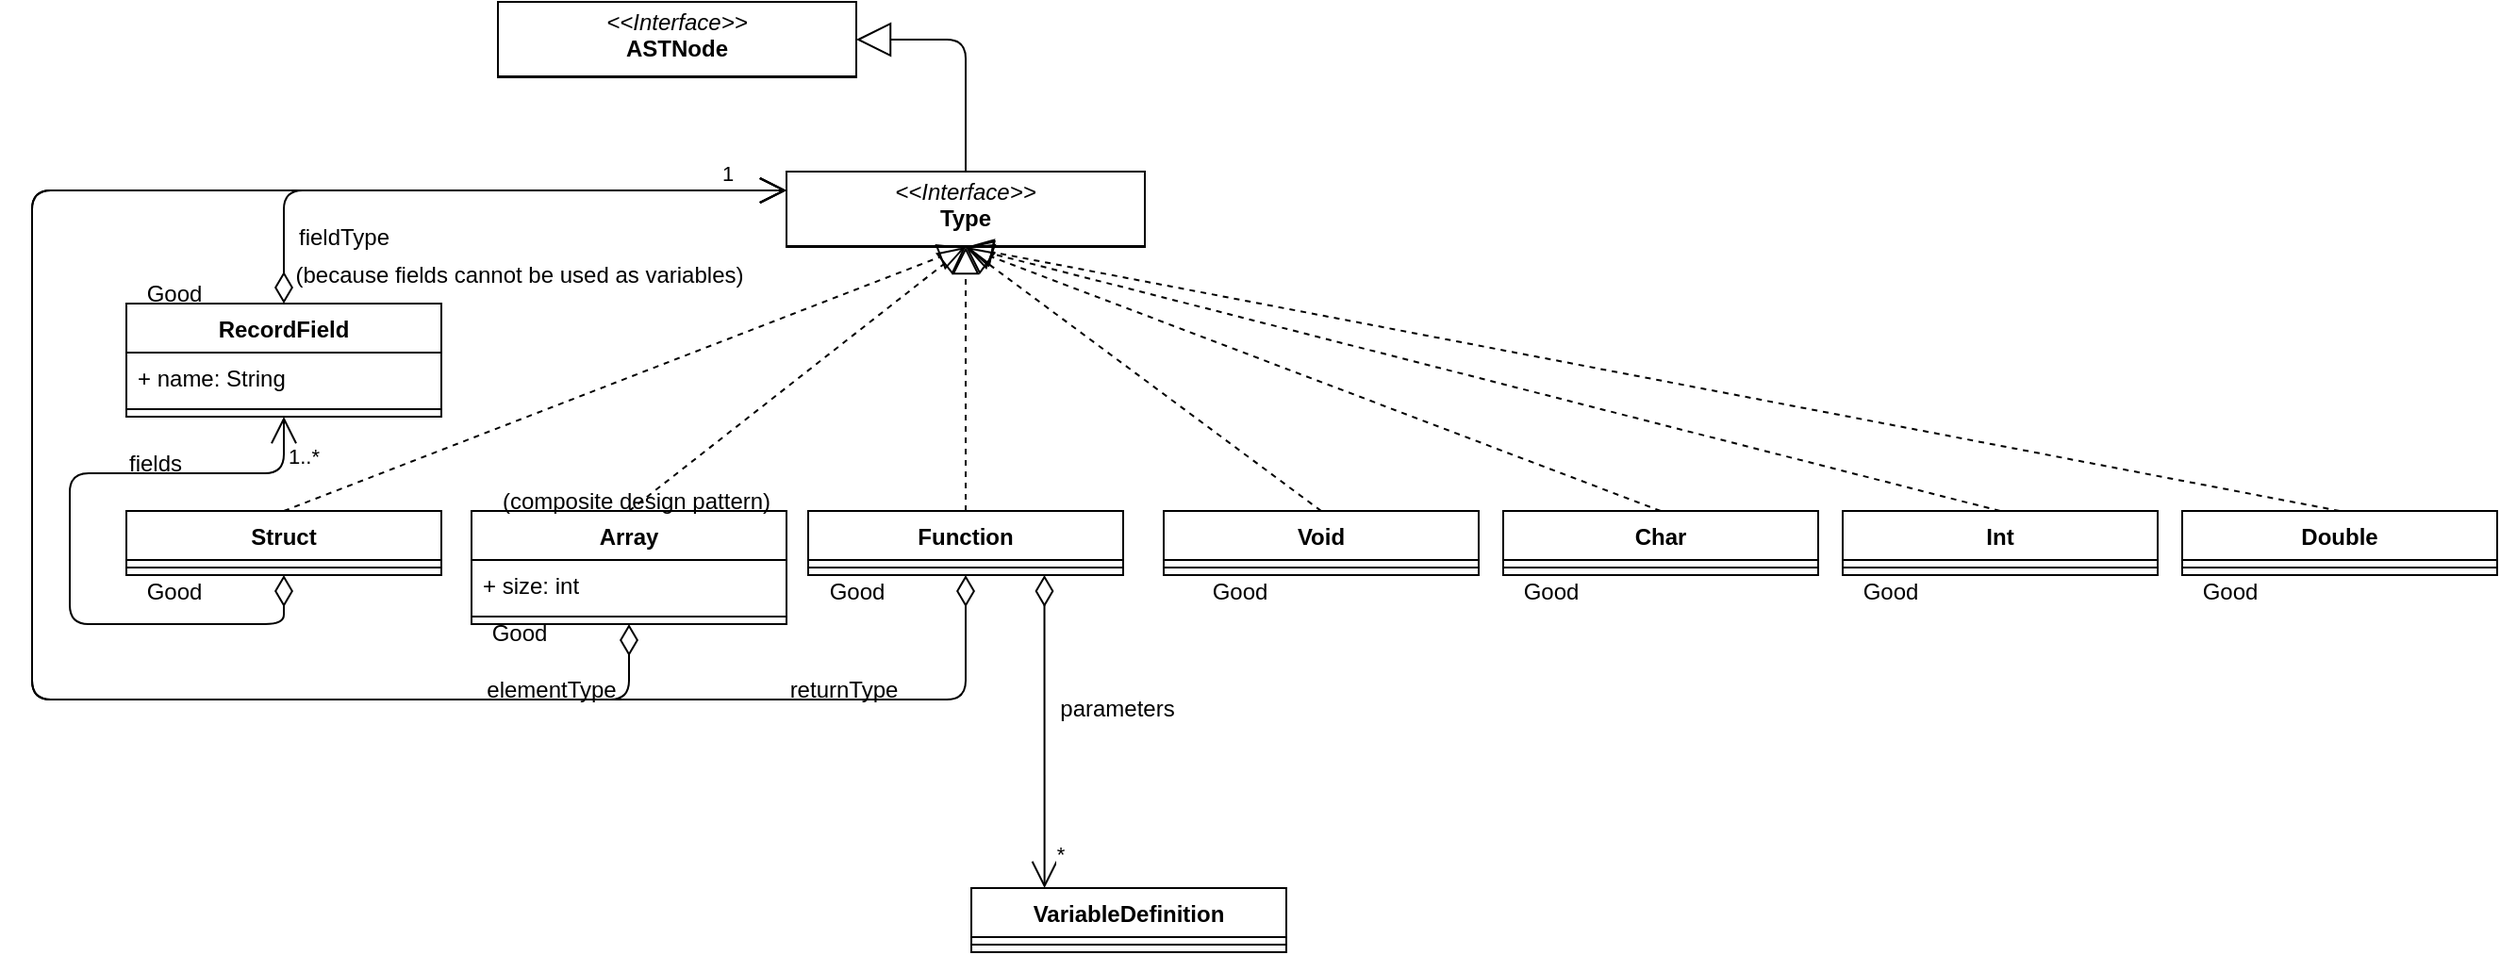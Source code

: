 <mxfile version="26.0.10">
  <diagram id="vZv2f6N4h2fVlUgS8-mH" name="Page-1">
    <mxGraphModel dx="2501" dy="822" grid="1" gridSize="10" guides="1" tooltips="1" connect="1" arrows="1" fold="1" page="1" pageScale="1" pageWidth="827" pageHeight="1169" math="0" shadow="0">
      <root>
        <mxCell id="0" />
        <mxCell id="1" parent="0" />
        <mxCell id="qDmh4E7eHORQxxPNip07-1" value="&lt;p style=&quot;margin:0px;margin-top:4px;text-align:center;&quot;&gt;&lt;i&gt;&amp;lt;&amp;lt;Interface&amp;gt;&amp;gt;&lt;/i&gt;&lt;br&gt;&lt;b&gt;Type&lt;/b&gt;&lt;/p&gt;&lt;hr size=&quot;1&quot; style=&quot;border-style:solid;&quot;&gt;&lt;p style=&quot;margin:0px;margin-left:4px;&quot;&gt;&lt;br&gt;&lt;/p&gt;" style="verticalAlign=top;align=left;overflow=fill;html=1;whiteSpace=wrap;" parent="1" vertex="1">
          <mxGeometry x="340" y="160" width="190" height="40" as="geometry" />
        </mxCell>
        <mxCell id="m8TIpPy7Mk842vxSw2Hj-17" value="Array" style="swimlane;fontStyle=1;align=center;verticalAlign=top;childLayout=stackLayout;horizontal=1;startSize=26;horizontalStack=0;resizeParent=1;resizeParentMax=0;resizeLast=0;collapsible=1;marginBottom=0;" parent="1" vertex="1">
          <mxGeometry x="173" y="340" width="167" height="60" as="geometry" />
        </mxCell>
        <mxCell id="t9cNxtIbSkjLACaHrAch-34" value="+ size: int" style="text;strokeColor=none;fillColor=none;align=left;verticalAlign=top;spacingLeft=4;spacingRight=4;overflow=hidden;rotatable=0;points=[[0,0.5],[1,0.5]];portConstraint=eastwest;" parent="m8TIpPy7Mk842vxSw2Hj-17" vertex="1">
          <mxGeometry y="26" width="167" height="26" as="geometry" />
        </mxCell>
        <mxCell id="m8TIpPy7Mk842vxSw2Hj-19" value="" style="line;strokeWidth=1;fillColor=none;align=left;verticalAlign=middle;spacingTop=-1;spacingLeft=3;spacingRight=3;rotatable=0;labelPosition=right;points=[];portConstraint=eastwest;" parent="m8TIpPy7Mk842vxSw2Hj-17" vertex="1">
          <mxGeometry y="52" width="167" height="8" as="geometry" />
        </mxCell>
        <mxCell id="m8TIpPy7Mk842vxSw2Hj-21" value="Function" style="swimlane;fontStyle=1;align=center;verticalAlign=top;childLayout=stackLayout;horizontal=1;startSize=26;horizontalStack=0;resizeParent=1;resizeParentMax=0;resizeLast=0;collapsible=1;marginBottom=0;" parent="1" vertex="1">
          <mxGeometry x="351.5" y="340" width="167" height="34" as="geometry" />
        </mxCell>
        <mxCell id="m8TIpPy7Mk842vxSw2Hj-23" value="" style="line;strokeWidth=1;fillColor=none;align=left;verticalAlign=middle;spacingTop=-1;spacingLeft=3;spacingRight=3;rotatable=0;labelPosition=right;points=[];portConstraint=eastwest;" parent="m8TIpPy7Mk842vxSw2Hj-21" vertex="1">
          <mxGeometry y="26" width="167" height="8" as="geometry" />
        </mxCell>
        <mxCell id="m8TIpPy7Mk842vxSw2Hj-24" value="Struct" style="swimlane;fontStyle=1;align=center;verticalAlign=top;childLayout=stackLayout;horizontal=1;startSize=26;horizontalStack=0;resizeParent=1;resizeParentMax=0;resizeLast=0;collapsible=1;marginBottom=0;" parent="1" vertex="1">
          <mxGeometry x="-10" y="340" width="167" height="34" as="geometry" />
        </mxCell>
        <mxCell id="m8TIpPy7Mk842vxSw2Hj-26" value="" style="line;strokeWidth=1;fillColor=none;align=left;verticalAlign=middle;spacingTop=-1;spacingLeft=3;spacingRight=3;rotatable=0;labelPosition=right;points=[];portConstraint=eastwest;" parent="m8TIpPy7Mk842vxSw2Hj-24" vertex="1">
          <mxGeometry y="26" width="167" height="8" as="geometry" />
        </mxCell>
        <mxCell id="m8TIpPy7Mk842vxSw2Hj-27" value="1..*" style="endArrow=open;html=1;endSize=12;startArrow=diamondThin;startSize=14;startFill=0;edgeStyle=orthogonalEdgeStyle;align=left;verticalAlign=bottom;exitX=0.5;exitY=1;exitDx=0;exitDy=0;entryX=0.5;entryY=1;entryDx=0;entryDy=0;" parent="1" source="m8TIpPy7Mk842vxSw2Hj-24" target="t9cNxtIbSkjLACaHrAch-37" edge="1">
          <mxGeometry x="0.835" relative="1" as="geometry">
            <mxPoint x="110" y="480" as="sourcePoint" />
            <mxPoint x="270" y="480" as="targetPoint" />
            <mxPoint as="offset" />
            <Array as="points">
              <mxPoint x="74" y="400" />
              <mxPoint x="-40" y="400" />
              <mxPoint x="-40" y="320" />
              <mxPoint x="74" y="320" />
            </Array>
          </mxGeometry>
        </mxCell>
        <mxCell id="m8TIpPy7Mk842vxSw2Hj-31" value="" style="endArrow=block;dashed=1;endFill=0;endSize=12;html=1;entryX=0.5;entryY=1;entryDx=0;entryDy=0;exitX=0.5;exitY=0;exitDx=0;exitDy=0;" parent="1" source="m8TIpPy7Mk842vxSw2Hj-24" target="qDmh4E7eHORQxxPNip07-1" edge="1">
          <mxGeometry width="160" relative="1" as="geometry">
            <mxPoint x="180" y="240" as="sourcePoint" />
            <mxPoint x="340" y="240" as="targetPoint" />
          </mxGeometry>
        </mxCell>
        <mxCell id="m8TIpPy7Mk842vxSw2Hj-33" value="" style="endArrow=block;dashed=1;endFill=0;endSize=12;html=1;entryX=0.5;entryY=1;entryDx=0;entryDy=0;exitX=0.5;exitY=0;exitDx=0;exitDy=0;" parent="1" source="m8TIpPy7Mk842vxSw2Hj-17" target="qDmh4E7eHORQxxPNip07-1" edge="1">
          <mxGeometry width="160" relative="1" as="geometry">
            <mxPoint x="624" y="350" as="sourcePoint" />
            <mxPoint x="445" y="210" as="targetPoint" />
          </mxGeometry>
        </mxCell>
        <mxCell id="m8TIpPy7Mk842vxSw2Hj-34" value="" style="endArrow=block;dashed=1;endFill=0;endSize=12;html=1;exitX=0.5;exitY=0;exitDx=0;exitDy=0;entryX=0.5;entryY=1;entryDx=0;entryDy=0;" parent="1" source="m8TIpPy7Mk842vxSw2Hj-21" target="qDmh4E7eHORQxxPNip07-1" edge="1">
          <mxGeometry width="160" relative="1" as="geometry">
            <mxPoint x="445" y="350" as="sourcePoint" />
            <mxPoint x="445" y="210" as="targetPoint" />
          </mxGeometry>
        </mxCell>
        <mxCell id="m8TIpPy7Mk842vxSw2Hj-36" value="1" style="endArrow=open;html=1;endSize=12;startArrow=diamondThin;startSize=14;startFill=0;edgeStyle=orthogonalEdgeStyle;align=left;verticalAlign=bottom;exitX=0.5;exitY=1;exitDx=0;exitDy=0;entryX=0;entryY=0.25;entryDx=0;entryDy=0;" parent="1" source="m8TIpPy7Mk842vxSw2Hj-17" target="qDmh4E7eHORQxxPNip07-1" edge="1">
          <mxGeometry x="0.929" relative="1" as="geometry">
            <mxPoint x="84" y="384" as="sourcePoint" />
            <mxPoint x="90" y="460" as="targetPoint" />
            <mxPoint as="offset" />
            <Array as="points">
              <mxPoint x="256" y="440" />
              <mxPoint x="-60" y="440" />
              <mxPoint x="-60" y="170" />
            </Array>
          </mxGeometry>
        </mxCell>
        <mxCell id="m8TIpPy7Mk842vxSw2Hj-38" value="" style="endArrow=open;html=1;endSize=12;startArrow=diamondThin;startSize=14;startFill=0;edgeStyle=orthogonalEdgeStyle;align=left;verticalAlign=bottom;exitX=0.5;exitY=1;exitDx=0;exitDy=0;" parent="1" source="m8TIpPy7Mk842vxSw2Hj-21" edge="1">
          <mxGeometry x="0.803" relative="1" as="geometry">
            <mxPoint x="445" y="384" as="sourcePoint" />
            <mxPoint x="340" y="170" as="targetPoint" />
            <mxPoint as="offset" />
            <Array as="points">
              <mxPoint x="435" y="440" />
              <mxPoint x="-60" y="440" />
              <mxPoint x="-60" y="170" />
            </Array>
          </mxGeometry>
        </mxCell>
        <mxCell id="m8TIpPy7Mk842vxSw2Hj-39" value="&lt;p style=&quot;margin:0px;margin-top:4px;text-align:center;&quot;&gt;&lt;i&gt;&amp;lt;&amp;lt;Interface&amp;gt;&amp;gt;&lt;/i&gt;&lt;br&gt;&lt;b&gt;ASTNode&lt;/b&gt;&lt;/p&gt;&lt;hr size=&quot;1&quot; style=&quot;border-style:solid;&quot;&gt;&lt;p style=&quot;margin:0px;margin-left:4px;&quot;&gt;&lt;br&gt;&lt;/p&gt;" style="verticalAlign=top;align=left;overflow=fill;html=1;whiteSpace=wrap;" parent="1" vertex="1">
          <mxGeometry x="187" y="70" width="190" height="40" as="geometry" />
        </mxCell>
        <mxCell id="m8TIpPy7Mk842vxSw2Hj-43" value="" style="endArrow=block;endSize=16;endFill=0;html=1;entryX=1;entryY=0.5;entryDx=0;entryDy=0;exitX=0.5;exitY=0;exitDx=0;exitDy=0;" parent="1" source="qDmh4E7eHORQxxPNip07-1" target="m8TIpPy7Mk842vxSw2Hj-39" edge="1">
          <mxGeometry width="160" relative="1" as="geometry">
            <mxPoint x="556.5" y="30" as="sourcePoint" />
            <mxPoint x="377" y="90" as="targetPoint" />
            <Array as="points">
              <mxPoint x="435" y="90" />
            </Array>
          </mxGeometry>
        </mxCell>
        <mxCell id="t9cNxtIbSkjLACaHrAch-2" value="Char" style="swimlane;fontStyle=1;align=center;verticalAlign=top;childLayout=stackLayout;horizontal=1;startSize=26;horizontalStack=0;resizeParent=1;resizeParentMax=0;resizeLast=0;collapsible=1;marginBottom=0;" parent="1" vertex="1">
          <mxGeometry x="720" y="340" width="167" height="34" as="geometry" />
        </mxCell>
        <mxCell id="t9cNxtIbSkjLACaHrAch-4" value="" style="line;strokeWidth=1;fillColor=none;align=left;verticalAlign=middle;spacingTop=-1;spacingLeft=3;spacingRight=3;rotatable=0;labelPosition=right;points=[];portConstraint=eastwest;" parent="t9cNxtIbSkjLACaHrAch-2" vertex="1">
          <mxGeometry y="26" width="167" height="8" as="geometry" />
        </mxCell>
        <mxCell id="t9cNxtIbSkjLACaHrAch-5" value="Int" style="swimlane;fontStyle=1;align=center;verticalAlign=top;childLayout=stackLayout;horizontal=1;startSize=26;horizontalStack=0;resizeParent=1;resizeParentMax=0;resizeLast=0;collapsible=1;marginBottom=0;" parent="1" vertex="1">
          <mxGeometry x="900" y="340" width="167" height="34" as="geometry" />
        </mxCell>
        <mxCell id="t9cNxtIbSkjLACaHrAch-7" value="" style="line;strokeWidth=1;fillColor=none;align=left;verticalAlign=middle;spacingTop=-1;spacingLeft=3;spacingRight=3;rotatable=0;labelPosition=right;points=[];portConstraint=eastwest;" parent="t9cNxtIbSkjLACaHrAch-5" vertex="1">
          <mxGeometry y="26" width="167" height="8" as="geometry" />
        </mxCell>
        <mxCell id="t9cNxtIbSkjLACaHrAch-8" value="Double" style="swimlane;fontStyle=1;align=center;verticalAlign=top;childLayout=stackLayout;horizontal=1;startSize=26;horizontalStack=0;resizeParent=1;resizeParentMax=0;resizeLast=0;collapsible=1;marginBottom=0;" parent="1" vertex="1">
          <mxGeometry x="1080" y="340" width="167" height="34" as="geometry" />
        </mxCell>
        <mxCell id="t9cNxtIbSkjLACaHrAch-10" value="" style="line;strokeWidth=1;fillColor=none;align=left;verticalAlign=middle;spacingTop=-1;spacingLeft=3;spacingRight=3;rotatable=0;labelPosition=right;points=[];portConstraint=eastwest;" parent="t9cNxtIbSkjLACaHrAch-8" vertex="1">
          <mxGeometry y="26" width="167" height="8" as="geometry" />
        </mxCell>
        <mxCell id="t9cNxtIbSkjLACaHrAch-14" value="" style="endArrow=block;dashed=1;endFill=0;endSize=12;html=1;entryX=0.5;entryY=1;entryDx=0;entryDy=0;exitX=0.5;exitY=0;exitDx=0;exitDy=0;" parent="1" source="t9cNxtIbSkjLACaHrAch-2" target="qDmh4E7eHORQxxPNip07-1" edge="1">
          <mxGeometry width="160" relative="1" as="geometry">
            <mxPoint x="624" y="350" as="sourcePoint" />
            <mxPoint x="445" y="210" as="targetPoint" />
          </mxGeometry>
        </mxCell>
        <mxCell id="t9cNxtIbSkjLACaHrAch-15" value="" style="endArrow=block;dashed=1;endFill=0;endSize=12;html=1;entryX=0.5;entryY=1;entryDx=0;entryDy=0;exitX=0.5;exitY=0;exitDx=0;exitDy=0;" parent="1" source="t9cNxtIbSkjLACaHrAch-5" target="qDmh4E7eHORQxxPNip07-1" edge="1">
          <mxGeometry width="160" relative="1" as="geometry">
            <mxPoint x="814" y="350" as="sourcePoint" />
            <mxPoint x="445" y="210" as="targetPoint" />
          </mxGeometry>
        </mxCell>
        <mxCell id="t9cNxtIbSkjLACaHrAch-16" value="" style="endArrow=block;dashed=1;endFill=0;endSize=12;html=1;entryX=0.5;entryY=1;entryDx=0;entryDy=0;exitX=0.5;exitY=0;exitDx=0;exitDy=0;" parent="1" source="t9cNxtIbSkjLACaHrAch-8" target="qDmh4E7eHORQxxPNip07-1" edge="1">
          <mxGeometry width="160" relative="1" as="geometry">
            <mxPoint x="994" y="350" as="sourcePoint" />
            <mxPoint x="445" y="210" as="targetPoint" />
          </mxGeometry>
        </mxCell>
        <mxCell id="t9cNxtIbSkjLACaHrAch-17" value="Void" style="swimlane;fontStyle=1;align=center;verticalAlign=top;childLayout=stackLayout;horizontal=1;startSize=26;horizontalStack=0;resizeParent=1;resizeParentMax=0;resizeLast=0;collapsible=1;marginBottom=0;" parent="1" vertex="1">
          <mxGeometry x="540" y="340" width="167" height="34" as="geometry" />
        </mxCell>
        <mxCell id="t9cNxtIbSkjLACaHrAch-18" value="" style="line;strokeWidth=1;fillColor=none;align=left;verticalAlign=middle;spacingTop=-1;spacingLeft=3;spacingRight=3;rotatable=0;labelPosition=right;points=[];portConstraint=eastwest;" parent="t9cNxtIbSkjLACaHrAch-17" vertex="1">
          <mxGeometry y="26" width="167" height="8" as="geometry" />
        </mxCell>
        <mxCell id="t9cNxtIbSkjLACaHrAch-20" value="" style="endArrow=block;dashed=1;endFill=0;endSize=12;html=1;entryX=0.5;entryY=1;entryDx=0;entryDy=0;exitX=0.5;exitY=0;exitDx=0;exitDy=0;" parent="1" source="t9cNxtIbSkjLACaHrAch-17" target="qDmh4E7eHORQxxPNip07-1" edge="1">
          <mxGeometry width="160" relative="1" as="geometry">
            <mxPoint x="814" y="350" as="sourcePoint" />
            <mxPoint x="445" y="210" as="targetPoint" />
          </mxGeometry>
        </mxCell>
        <mxCell id="t9cNxtIbSkjLACaHrAch-21" value="returnType" style="text;html=1;align=center;verticalAlign=middle;resizable=0;points=[];autosize=1;strokeColor=none;fillColor=none;" parent="1" vertex="1">
          <mxGeometry x="330" y="420" width="80" height="30" as="geometry" />
        </mxCell>
        <mxCell id="t9cNxtIbSkjLACaHrAch-22" value="Good" style="text;html=1;align=center;verticalAlign=middle;resizable=0;points=[];autosize=1;strokeColor=none;fillColor=none;" parent="1" vertex="1">
          <mxGeometry x="555" y="368" width="50" height="30" as="geometry" />
        </mxCell>
        <mxCell id="t9cNxtIbSkjLACaHrAch-23" value="Good" style="text;html=1;align=center;verticalAlign=middle;resizable=0;points=[];autosize=1;strokeColor=none;fillColor=none;" parent="1" vertex="1">
          <mxGeometry x="720" y="368" width="50" height="30" as="geometry" />
        </mxCell>
        <mxCell id="t9cNxtIbSkjLACaHrAch-24" value="Good" style="text;html=1;align=center;verticalAlign=middle;resizable=0;points=[];autosize=1;strokeColor=none;fillColor=none;" parent="1" vertex="1">
          <mxGeometry x="900" y="368" width="50" height="30" as="geometry" />
        </mxCell>
        <mxCell id="t9cNxtIbSkjLACaHrAch-25" value="Good" style="text;html=1;align=center;verticalAlign=middle;resizable=0;points=[];autosize=1;strokeColor=none;fillColor=none;" parent="1" vertex="1">
          <mxGeometry x="1080" y="368" width="50" height="30" as="geometry" />
        </mxCell>
        <mxCell id="t9cNxtIbSkjLACaHrAch-26" value="Good" style="text;html=1;align=center;verticalAlign=middle;resizable=0;points=[];autosize=1;strokeColor=none;fillColor=none;" parent="1" vertex="1">
          <mxGeometry x="351.5" y="368" width="50" height="30" as="geometry" />
        </mxCell>
        <mxCell id="t9cNxtIbSkjLACaHrAch-27" value="" style="endArrow=open;html=1;endSize=12;startArrow=diamondThin;startSize=14;startFill=0;edgeStyle=orthogonalEdgeStyle;align=left;verticalAlign=bottom;exitX=0.75;exitY=1;exitDx=0;exitDy=0;" parent="1" source="m8TIpPy7Mk842vxSw2Hj-21" target="t9cNxtIbSkjLACaHrAch-30" edge="1">
          <mxGeometry x="0.803" relative="1" as="geometry">
            <mxPoint x="445" y="380" as="sourcePoint" />
            <mxPoint x="460" y="510" as="targetPoint" />
            <mxPoint as="offset" />
            <Array as="points">
              <mxPoint x="477" y="490" />
              <mxPoint x="477" y="490" />
            </Array>
          </mxGeometry>
        </mxCell>
        <mxCell id="t9cNxtIbSkjLACaHrAch-28" value="*" style="edgeLabel;html=1;align=center;verticalAlign=middle;resizable=0;points=[];" parent="t9cNxtIbSkjLACaHrAch-27" connectable="0" vertex="1">
          <mxGeometry x="0.945" relative="1" as="geometry">
            <mxPoint x="8" y="-14" as="offset" />
          </mxGeometry>
        </mxCell>
        <mxCell id="t9cNxtIbSkjLACaHrAch-29" value="parameters" style="text;html=1;align=center;verticalAlign=middle;resizable=0;points=[];autosize=1;strokeColor=none;fillColor=none;" parent="1" vertex="1">
          <mxGeometry x="475" y="430" width="80" height="30" as="geometry" />
        </mxCell>
        <mxCell id="t9cNxtIbSkjLACaHrAch-30" value="VariableDefinition" style="swimlane;fontStyle=1;align=center;verticalAlign=top;childLayout=stackLayout;horizontal=1;startSize=26;horizontalStack=0;resizeParent=1;resizeParentMax=0;resizeLast=0;collapsible=1;marginBottom=0;" parent="1" vertex="1">
          <mxGeometry x="438" y="540" width="167" height="34" as="geometry" />
        </mxCell>
        <mxCell id="t9cNxtIbSkjLACaHrAch-31" value="" style="line;strokeWidth=1;fillColor=none;align=left;verticalAlign=middle;spacingTop=-1;spacingLeft=3;spacingRight=3;rotatable=0;labelPosition=right;points=[];portConstraint=eastwest;" parent="t9cNxtIbSkjLACaHrAch-30" vertex="1">
          <mxGeometry y="26" width="167" height="8" as="geometry" />
        </mxCell>
        <mxCell id="t9cNxtIbSkjLACaHrAch-33" value="elementType" style="text;html=1;align=center;verticalAlign=middle;resizable=0;points=[];autosize=1;strokeColor=none;fillColor=none;" parent="1" vertex="1">
          <mxGeometry x="170" y="420" width="90" height="30" as="geometry" />
        </mxCell>
        <mxCell id="t9cNxtIbSkjLACaHrAch-35" value="Good" style="text;html=1;align=center;verticalAlign=middle;resizable=0;points=[];autosize=1;strokeColor=none;fillColor=none;" parent="1" vertex="1">
          <mxGeometry x="173" y="390" width="50" height="30" as="geometry" />
        </mxCell>
        <mxCell id="t9cNxtIbSkjLACaHrAch-36" value="(composite design pattern)" style="text;html=1;align=center;verticalAlign=middle;resizable=0;points=[];autosize=1;strokeColor=none;fillColor=none;" parent="1" vertex="1">
          <mxGeometry x="175" y="320" width="170" height="30" as="geometry" />
        </mxCell>
        <mxCell id="t9cNxtIbSkjLACaHrAch-37" value="RecordField" style="swimlane;fontStyle=1;align=center;verticalAlign=top;childLayout=stackLayout;horizontal=1;startSize=26;horizontalStack=0;resizeParent=1;resizeParentMax=0;resizeLast=0;collapsible=1;marginBottom=0;" parent="1" vertex="1">
          <mxGeometry x="-10" y="230" width="167" height="60" as="geometry" />
        </mxCell>
        <mxCell id="t9cNxtIbSkjLACaHrAch-40" value="+ name: String" style="text;strokeColor=none;fillColor=none;align=left;verticalAlign=top;spacingLeft=4;spacingRight=4;overflow=hidden;rotatable=0;points=[[0,0.5],[1,0.5]];portConstraint=eastwest;" parent="t9cNxtIbSkjLACaHrAch-37" vertex="1">
          <mxGeometry y="26" width="167" height="26" as="geometry" />
        </mxCell>
        <mxCell id="t9cNxtIbSkjLACaHrAch-38" value="" style="line;strokeWidth=1;fillColor=none;align=left;verticalAlign=middle;spacingTop=-1;spacingLeft=3;spacingRight=3;rotatable=0;labelPosition=right;points=[];portConstraint=eastwest;" parent="t9cNxtIbSkjLACaHrAch-37" vertex="1">
          <mxGeometry y="52" width="167" height="8" as="geometry" />
        </mxCell>
        <mxCell id="t9cNxtIbSkjLACaHrAch-42" value="" style="endArrow=open;html=1;endSize=12;startArrow=diamondThin;startSize=14;startFill=0;edgeStyle=orthogonalEdgeStyle;align=left;verticalAlign=bottom;exitX=0.5;exitY=0;exitDx=0;exitDy=0;entryX=0;entryY=0.25;entryDx=0;entryDy=0;" parent="1" source="t9cNxtIbSkjLACaHrAch-37" target="qDmh4E7eHORQxxPNip07-1" edge="1">
          <mxGeometry x="0.929" relative="1" as="geometry">
            <mxPoint x="266" y="410" as="sourcePoint" />
            <mxPoint x="350" y="180" as="targetPoint" />
            <mxPoint as="offset" />
            <Array as="points">
              <mxPoint x="74" y="170" />
            </Array>
          </mxGeometry>
        </mxCell>
        <mxCell id="t9cNxtIbSkjLACaHrAch-43" value="fieldType" style="text;html=1;align=center;verticalAlign=middle;resizable=0;points=[];autosize=1;strokeColor=none;fillColor=none;" parent="1" vertex="1">
          <mxGeometry x="70" y="180" width="70" height="30" as="geometry" />
        </mxCell>
        <mxCell id="t9cNxtIbSkjLACaHrAch-44" value="fields" style="text;html=1;align=center;verticalAlign=middle;resizable=0;points=[];autosize=1;strokeColor=none;fillColor=none;" parent="1" vertex="1">
          <mxGeometry x="-20" y="300" width="50" height="30" as="geometry" />
        </mxCell>
        <mxCell id="t9cNxtIbSkjLACaHrAch-45" value="Good" style="text;html=1;align=center;verticalAlign=middle;resizable=0;points=[];autosize=1;strokeColor=none;fillColor=none;" parent="1" vertex="1">
          <mxGeometry x="-10" y="368" width="50" height="30" as="geometry" />
        </mxCell>
        <mxCell id="t9cNxtIbSkjLACaHrAch-46" value="(because fields cannot be used as variables)" style="text;html=1;align=center;verticalAlign=middle;resizable=0;points=[];autosize=1;strokeColor=none;fillColor=none;" parent="1" vertex="1">
          <mxGeometry x="68" y="200" width="260" height="30" as="geometry" />
        </mxCell>
        <mxCell id="t9cNxtIbSkjLACaHrAch-47" value="Good" style="text;html=1;align=center;verticalAlign=middle;resizable=0;points=[];autosize=1;strokeColor=none;fillColor=none;" parent="1" vertex="1">
          <mxGeometry x="-10" y="210" width="50" height="30" as="geometry" />
        </mxCell>
      </root>
    </mxGraphModel>
  </diagram>
</mxfile>
